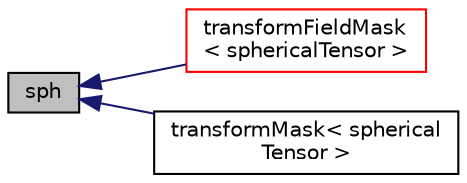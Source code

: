digraph "sph"
{
  bgcolor="transparent";
  edge [fontname="Helvetica",fontsize="10",labelfontname="Helvetica",labelfontsize="10"];
  node [fontname="Helvetica",fontsize="10",shape=record];
  rankdir="LR";
  Node1 [label="sph",height=0.2,width=0.4,color="black", fillcolor="grey75", style="filled", fontcolor="black"];
  Node1 -> Node2 [dir="back",color="midnightblue",fontsize="10",style="solid",fontname="Helvetica"];
  Node2 [label="transformFieldMask\l\< sphericalTensor \>",height=0.2,width=0.4,color="red",URL="$a10733.html#a22519adee09e1eaa68b85d88d80df532"];
  Node1 -> Node3 [dir="back",color="midnightblue",fontsize="10",style="solid",fontname="Helvetica"];
  Node3 [label="transformMask\< spherical\lTensor \>",height=0.2,width=0.4,color="black",URL="$a10733.html#a8970e872eccb2548c9886f75c9010aee"];
}
